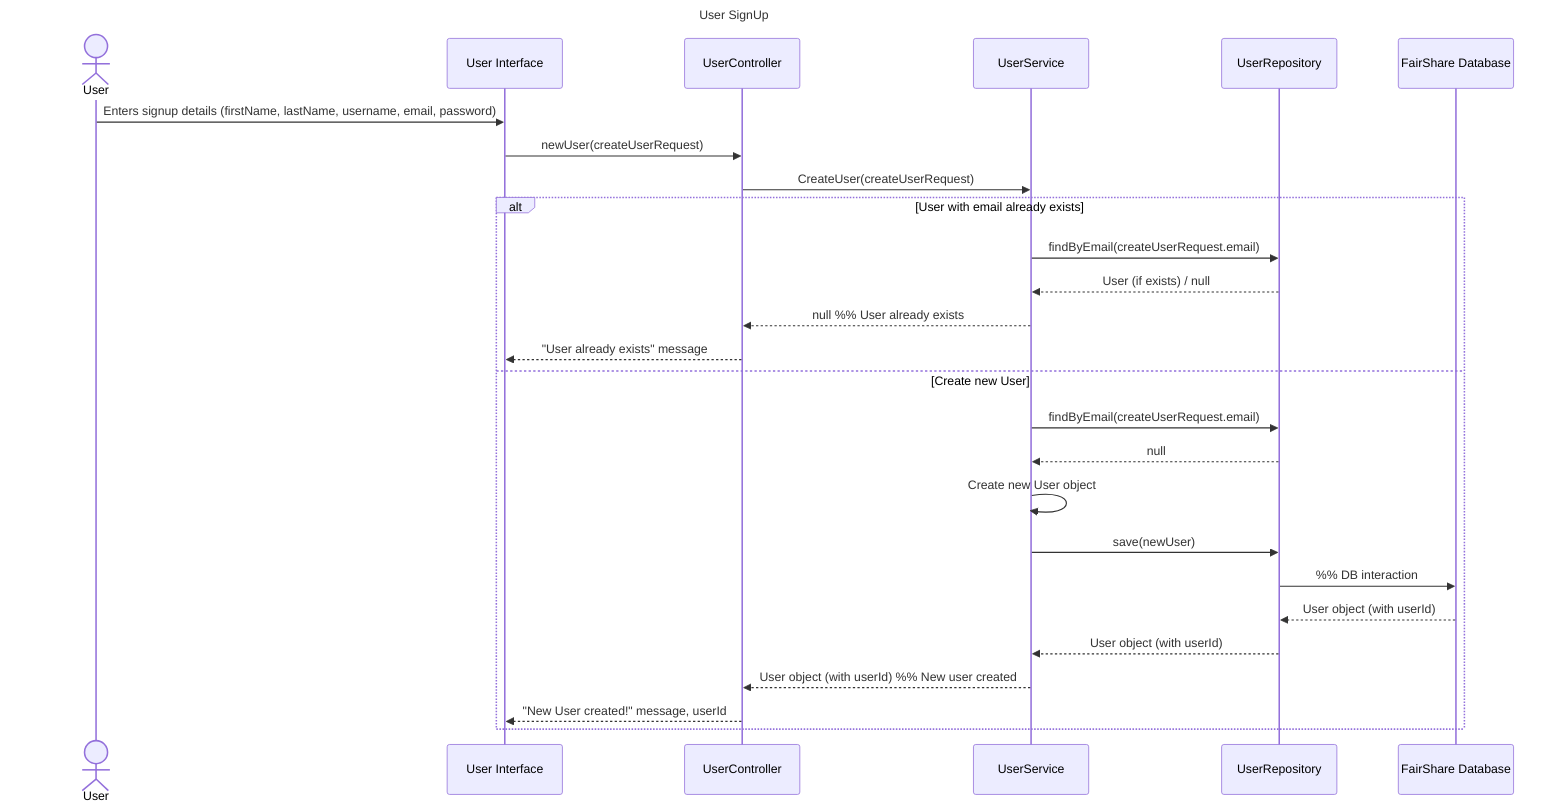 sequenceDiagram
    title User SignUp
    actor User
    participant User Interface
    participant UserController
    participant UserService
    participant UserRepository
    participant FairShare Database

    User->>User Interface: Enters signup details (firstName, lastName, username, email, password)
    User Interface->>UserController: newUser(createUserRequest)
    UserController->>UserService: CreateUser(createUserRequest)
    alt User with email already exists
        UserService->>UserRepository: findByEmail(createUserRequest.email)
        UserRepository-->>UserService: User (if exists) / null
        UserService-->>UserController: null  %% User already exists
        UserController-->>User Interface: "User already exists" message
    else Create new User
        UserService->>UserRepository: findByEmail(createUserRequest.email)
        UserRepository-->>UserService: null
        UserService->>UserService: Create new User object
        UserService->>UserRepository: save(newUser)
        UserRepository->>FairShare Database:  %% DB interaction
        FairShare Database-->>UserRepository: User object (with userId)
        UserRepository-->>UserService: User object (with userId)
        UserService-->>UserController: User object (with userId)  %% New user created
        UserController-->>User Interface: "New User created!" message, userId
    end